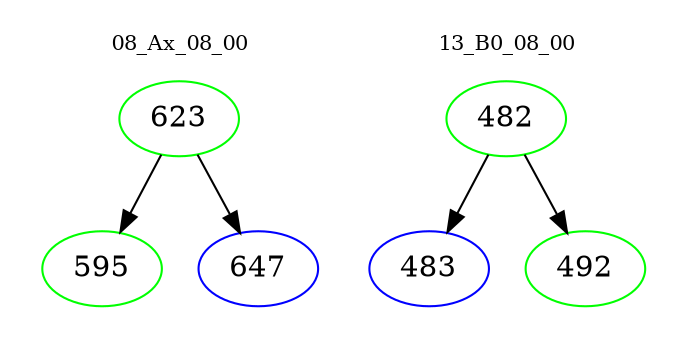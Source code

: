 digraph{
subgraph cluster_0 {
color = white
label = "08_Ax_08_00";
fontsize=10;
T0_623 [label="623", color="green"]
T0_623 -> T0_595 [color="black"]
T0_595 [label="595", color="green"]
T0_623 -> T0_647 [color="black"]
T0_647 [label="647", color="blue"]
}
subgraph cluster_1 {
color = white
label = "13_B0_08_00";
fontsize=10;
T1_482 [label="482", color="green"]
T1_482 -> T1_483 [color="black"]
T1_483 [label="483", color="blue"]
T1_482 -> T1_492 [color="black"]
T1_492 [label="492", color="green"]
}
}
